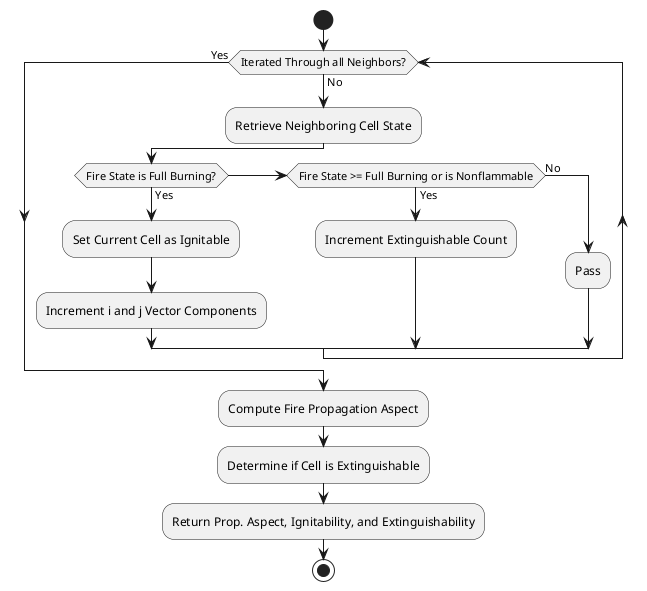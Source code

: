 ' Sample PlantUML activity diagram from SoSID Toolkit
@startuml preprocessing
skinparam shadowing false
skinparam monochrome true
|Preprocessing|
start
while (Iterated Through all Neighbors?) is (No)
        :Retrieve Neighboring Cell State;
    if (Fire State is Full Burning?) then (Yes)
        :Set Current Cell as Ignitable;
        :Increment i and j Vector Components;
    elseif (Fire State >= Full Burning or is Nonflammable) then (Yes)
        :Increment Extinguishable Count;
    else (No)
        :Pass;
    endif
endwhile (Yes)
:Compute Fire Propagation Aspect;
:Determine if Cell is Extinguishable;
:Return Prop. Aspect, Ignitability, and Extinguishability;
stop
@enduml
